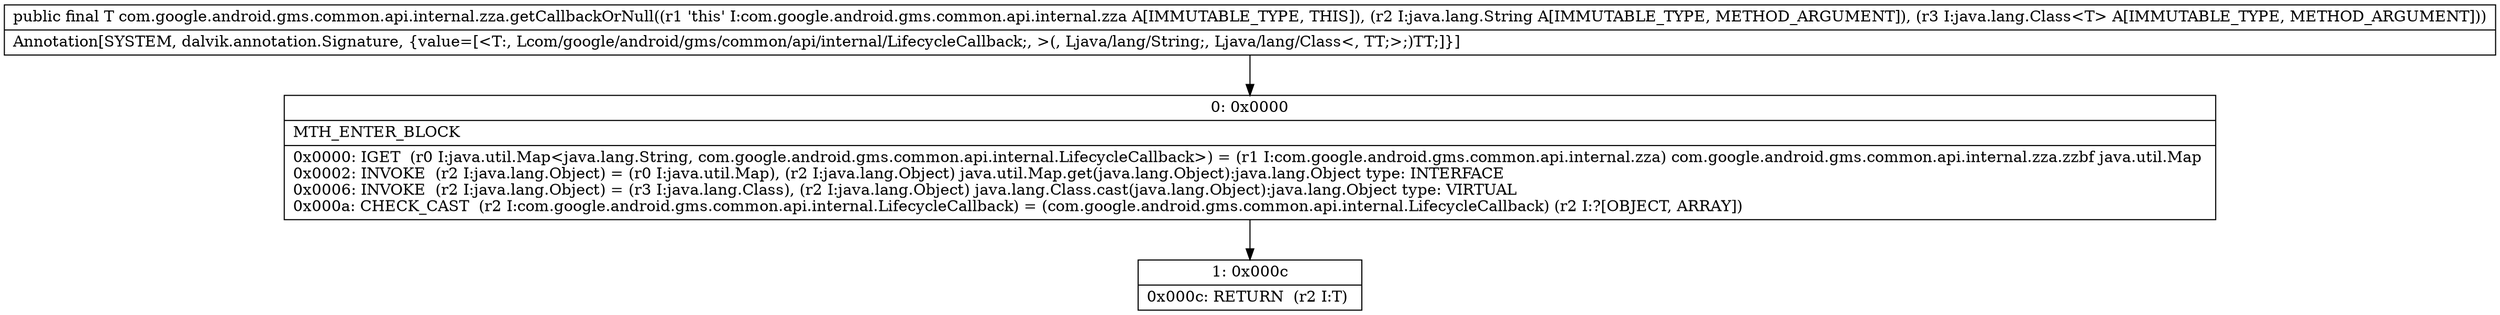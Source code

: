 digraph "CFG forcom.google.android.gms.common.api.internal.zza.getCallbackOrNull(Ljava\/lang\/String;Ljava\/lang\/Class;)Lcom\/google\/android\/gms\/common\/api\/internal\/LifecycleCallback;" {
Node_0 [shape=record,label="{0\:\ 0x0000|MTH_ENTER_BLOCK\l|0x0000: IGET  (r0 I:java.util.Map\<java.lang.String, com.google.android.gms.common.api.internal.LifecycleCallback\>) = (r1 I:com.google.android.gms.common.api.internal.zza) com.google.android.gms.common.api.internal.zza.zzbf java.util.Map \l0x0002: INVOKE  (r2 I:java.lang.Object) = (r0 I:java.util.Map), (r2 I:java.lang.Object) java.util.Map.get(java.lang.Object):java.lang.Object type: INTERFACE \l0x0006: INVOKE  (r2 I:java.lang.Object) = (r3 I:java.lang.Class), (r2 I:java.lang.Object) java.lang.Class.cast(java.lang.Object):java.lang.Object type: VIRTUAL \l0x000a: CHECK_CAST  (r2 I:com.google.android.gms.common.api.internal.LifecycleCallback) = (com.google.android.gms.common.api.internal.LifecycleCallback) (r2 I:?[OBJECT, ARRAY]) \l}"];
Node_1 [shape=record,label="{1\:\ 0x000c|0x000c: RETURN  (r2 I:T) \l}"];
MethodNode[shape=record,label="{public final T com.google.android.gms.common.api.internal.zza.getCallbackOrNull((r1 'this' I:com.google.android.gms.common.api.internal.zza A[IMMUTABLE_TYPE, THIS]), (r2 I:java.lang.String A[IMMUTABLE_TYPE, METHOD_ARGUMENT]), (r3 I:java.lang.Class\<T\> A[IMMUTABLE_TYPE, METHOD_ARGUMENT]))  | Annotation[SYSTEM, dalvik.annotation.Signature, \{value=[\<T:, Lcom\/google\/android\/gms\/common\/api\/internal\/LifecycleCallback;, \>(, Ljava\/lang\/String;, Ljava\/lang\/Class\<, TT;\>;)TT;]\}]\l}"];
MethodNode -> Node_0;
Node_0 -> Node_1;
}

